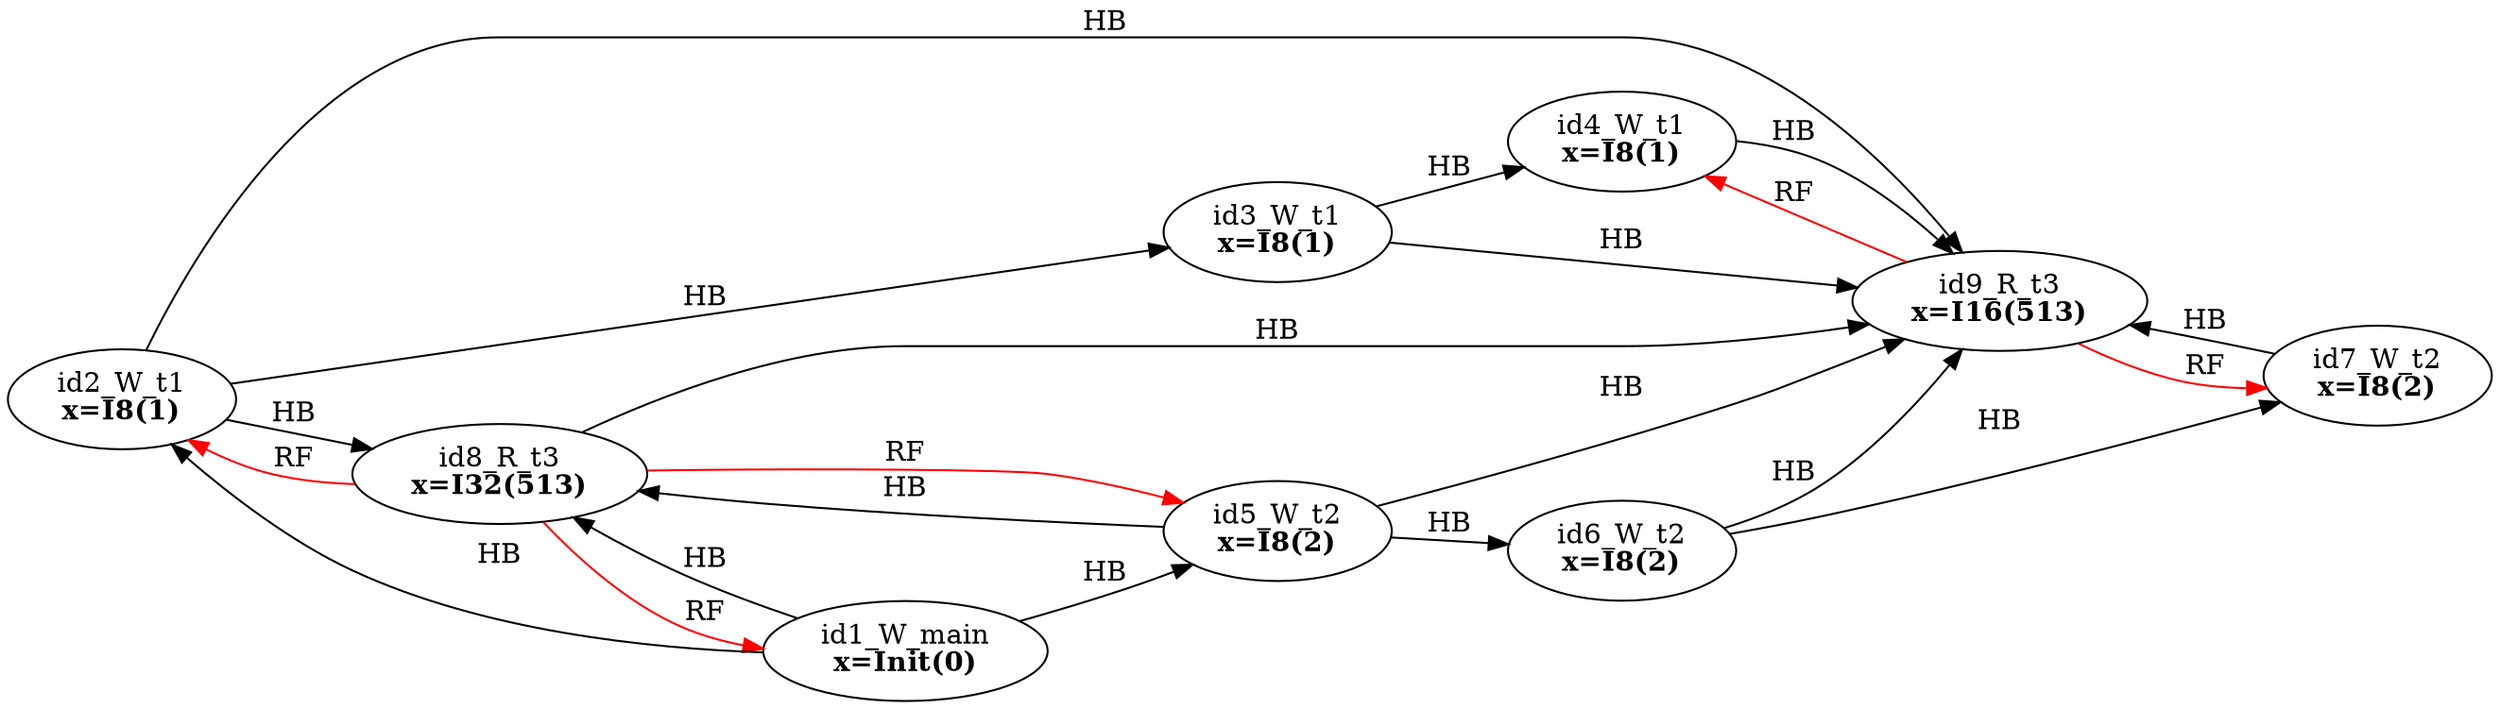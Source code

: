 digraph memory_model {
rankdir=LR;
splines=true; esep=0.5;
id2_W_t1 -> id3_W_t1 [label = "HB", color="black"];
id3_W_t1 -> id4_W_t1 [label = "HB", color="black"];
id5_W_t2 -> id6_W_t2 [label = "HB", color="black"];
id6_W_t2 -> id7_W_t2 [label = "HB", color="black"];
id8_R_t3 -> id9_R_t3 [label = "HB", color="black"];
id1_W_main -> id2_W_t1 [label = "HB", color="black"];
id1_W_main -> id5_W_t2 [label = "HB", color="black"];
id1_W_main -> id8_R_t3 [label = "HB", color="black"];
id2_W_t1 -> id8_R_t3 [label = "HB", color="black"];
id2_W_t1 -> id9_R_t3 [label = "HB", color="black"];
id3_W_t1 -> id9_R_t3 [label = "HB", color="black"];
id4_W_t1 -> id9_R_t3 [label = "HB", color="black"];
id5_W_t2 -> id8_R_t3 [label = "HB", color="black"];
id5_W_t2 -> id9_R_t3 [label = "HB", color="black"];
id6_W_t2 -> id9_R_t3 [label = "HB", color="black"];
id7_W_t2 -> id9_R_t3 [label = "HB", color="black"];
id8_R_t3 -> id1_W_main [label = "RF", color="red"];
id8_R_t3 -> id2_W_t1 [label = "RF", color="red"];
id8_R_t3 -> id5_W_t2 [label = "RF", color="red"];
id9_R_t3 -> id4_W_t1 [label = "RF", color="red"];
id9_R_t3 -> id7_W_t2 [label = "RF", color="red"];
id1_W_main [label=<id1_W_main<br/><B>x=Init(0)</B>>, pos="5.0,6!"]
id2_W_t1 [label=<id2_W_t1<br/><B>x=I8(1)</B>>, pos="0,4!"]
id3_W_t1 [label=<id3_W_t1<br/><B>x=I8(1)</B>>, pos="0,2!"]
id4_W_t1 [label=<id4_W_t1<br/><B>x=I8(1)</B>>, pos="0,0!"]
id5_W_t2 [label=<id5_W_t2<br/><B>x=I8(2)</B>>, pos="5,4!"]
id6_W_t2 [label=<id6_W_t2<br/><B>x=I8(2)</B>>, pos="5,2!"]
id7_W_t2 [label=<id7_W_t2<br/><B>x=I8(2)</B>>, pos="5,0!"]
id8_R_t3 [label=<id8_R_t3<br/><B>x=I32(513)</B>>, pos="10,4!"]
id9_R_t3 [label=<id9_R_t3<br/><B>x=I16(513)</B>>, pos="10,2!"]
}
